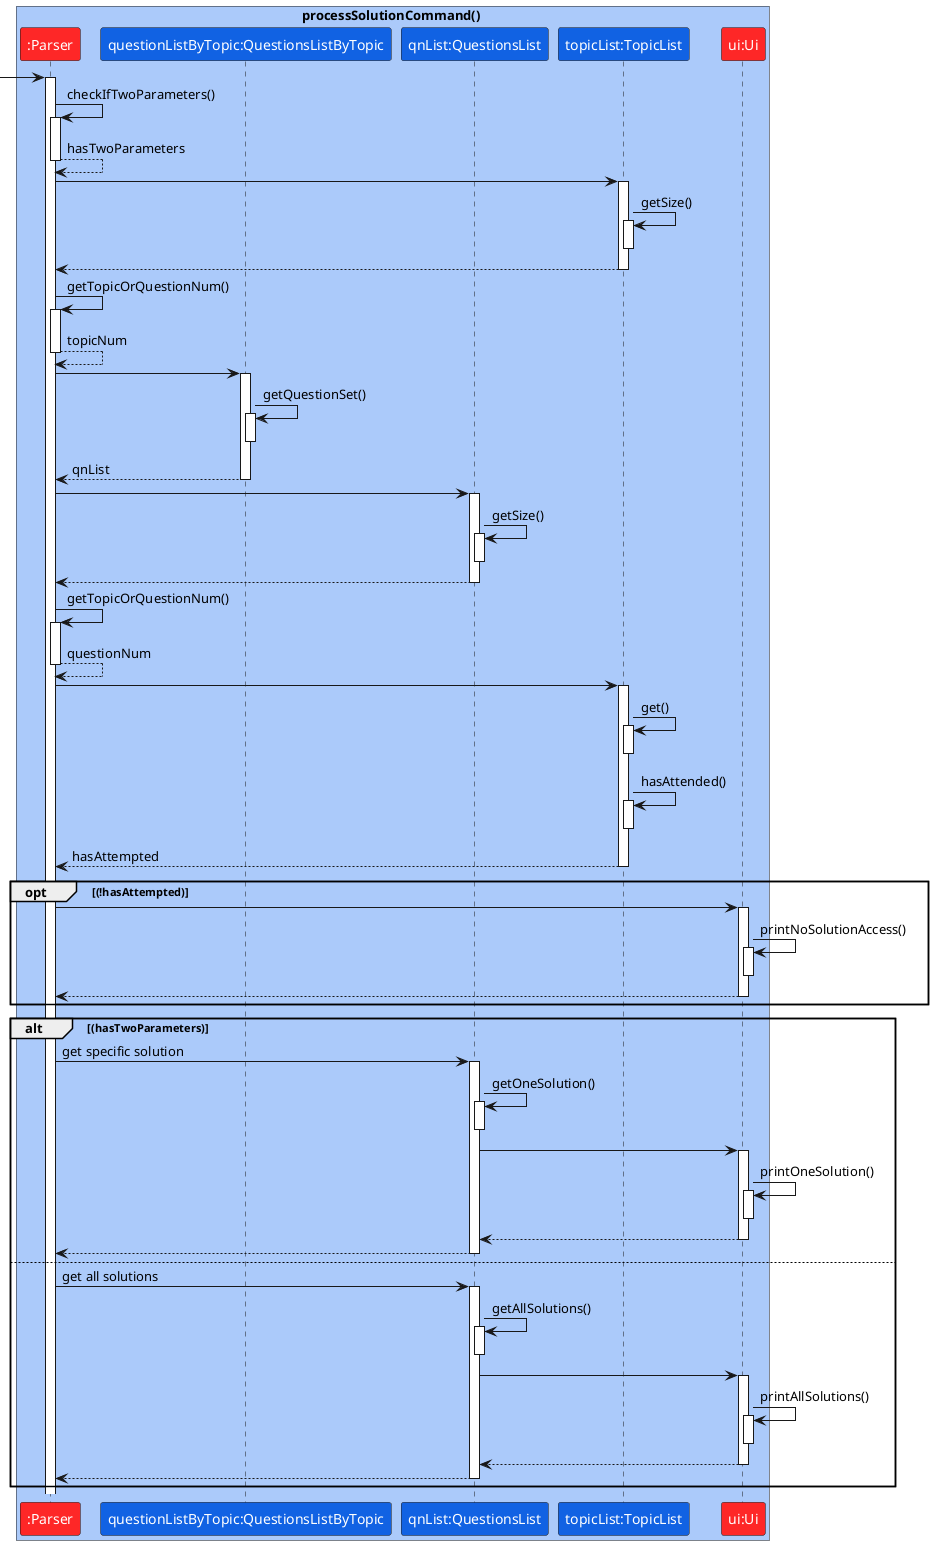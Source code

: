 @startuml
skinparam ParticipantFontColor #FFFFFF

box processSolutionCommand() #ABCAFA
participant ":Parser" as Parser #FE2727
participant "questionListByTopic:QuestionsListByTopic" as QuestionsListByTopic #1162E3
participant "qnList:QuestionsList" as QuestionsList #1162E3
participant "topicList:TopicList" as TopicList #1162E3
participant "ui:Ui" as Ui #FE2727
end box

-> Parser:
activate Parser

Parser -> Parser : checkIfTwoParameters()
activate Parser
Parser --> Parser : hasTwoParameters
deactivate Parser

Parser -> TopicList
activate TopicList
TopicList -> TopicList : getSize()
activate TopicList
deactivate TopicList
TopicList --> Parser
deactivate TopicList

Parser -> Parser : getTopicOrQuestionNum()
activate Parser
Parser --> Parser : topicNum
deactivate Parser

Parser -> QuestionsListByTopic
activate QuestionsListByTopic
QuestionsListByTopic -> QuestionsListByTopic : getQuestionSet()
activate QuestionsListByTopic
deactivate QuestionsListByTopic

QuestionsListByTopic --> Parser : qnList
deactivate QuestionsListByTopic

Parser -> QuestionsList
activate QuestionsList
QuestionsList -> QuestionsList : getSize()
activate QuestionsList
deactivate QuestionsList
QuestionsList--> Parser
deactivate QuestionsList

Parser -> Parser : getTopicOrQuestionNum()
activate Parser
Parser --> Parser : questionNum
deactivate Parser

Parser -> TopicList
activate TopicList
TopicList -> TopicList : get()
activate TopicList
deactivate TopicList

TopicList -> TopicList : hasAttended()
activate TopicList
deactivate TopicList

TopicList --> Parser : hasAttempted
deactivate TopicList

opt (!hasAttempted)
    Parser -> Ui
    activate Ui

    Ui -> Ui: printNoSolutionAccess()
    activate Ui
    deactivate Ui

    Ui --> Parser
    deactivate Ui
end

alt (hasTwoParameters)
    Parser -> QuestionsList : get specific solution
    activate QuestionsList

    QuestionsList -> QuestionsList : getOneSolution()
    activate QuestionsList
    deactivate QuestionsList

    QuestionsList -> Ui
    activate Ui
    Ui -> Ui : printOneSolution()
    activate Ui
    deactivate Ui
    Ui --> QuestionsList
    deactivate Ui
    QuestionsList --> Parser
    deactivate QuestionsList
else
    Parser -> QuestionsList : get all solutions
    activate QuestionsList

    QuestionsList -> QuestionsList : getAllSolutions()
    activate QuestionsList
    deactivate QuestionsList

    QuestionsList -> Ui
    activate Ui
    Ui -> Ui : printAllSolutions()
    activate Ui
    deactivate Ui
    Ui --> QuestionsList :
    deactivate Ui
    QuestionsList --> Parser
    deactivate QuestionsList
end

@enduml
